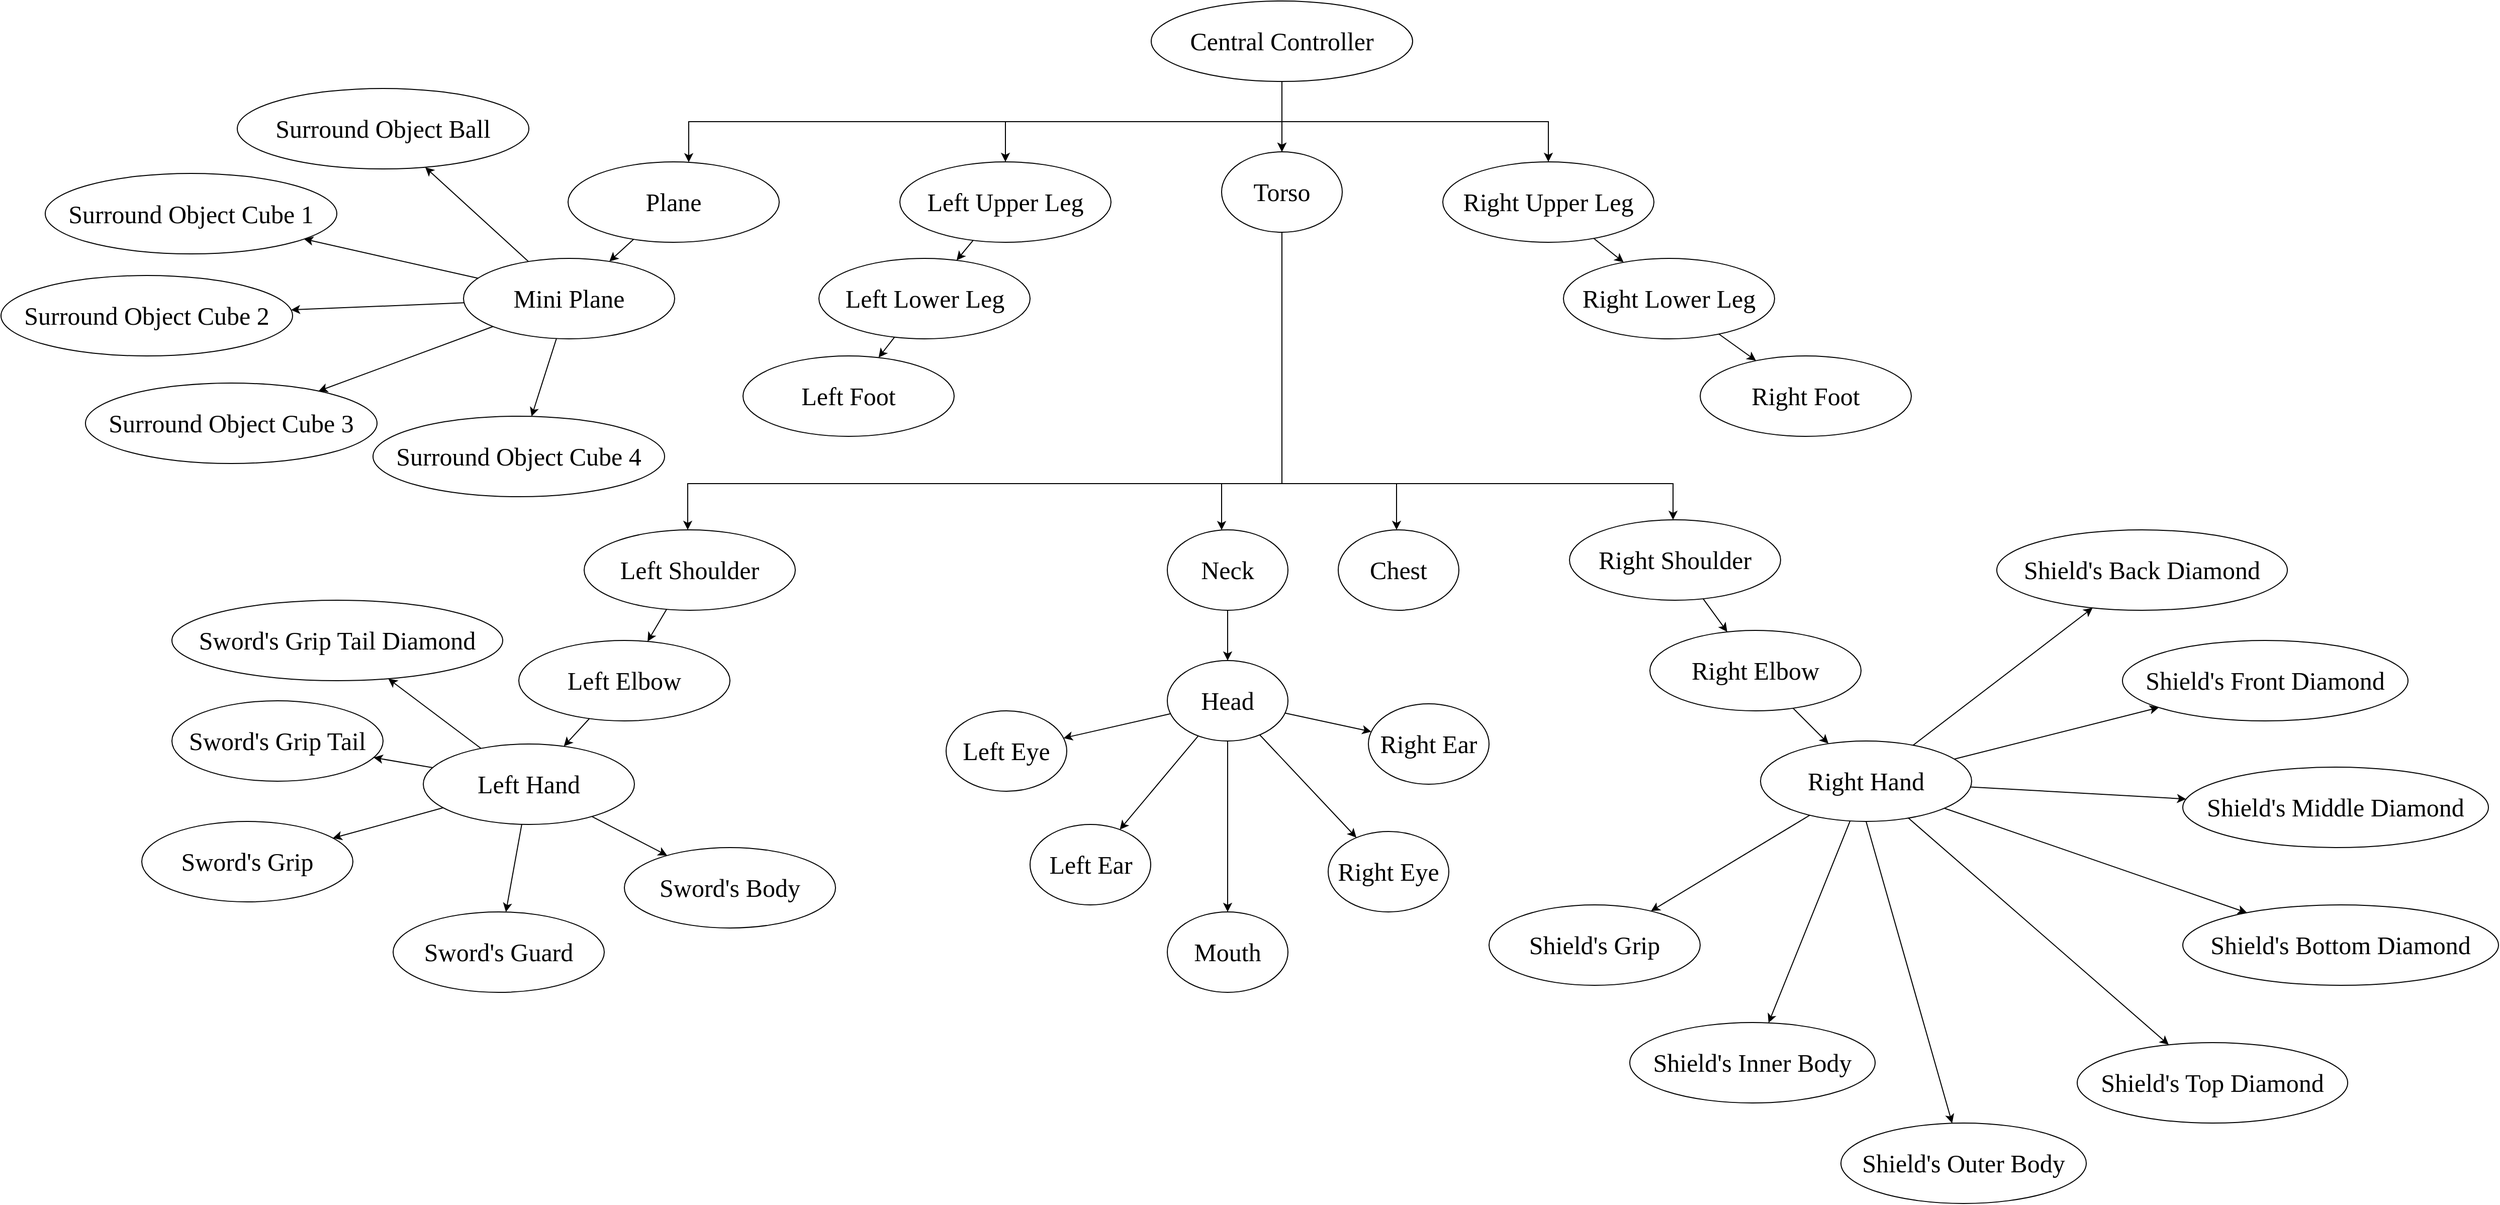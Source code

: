 <mxfile version="10.6.9" type="device"><diagram id="WYP4R3JSsF1U3tNF0-vZ" name="Page-1"><mxGraphModel dx="4065" dy="1918" grid="1" gridSize="10" guides="1" tooltips="1" connect="1" arrows="1" fold="1" page="1" pageScale="1" pageWidth="827" pageHeight="1169" math="0" shadow="0"><root><mxCell id="0"/><mxCell id="1" parent="0"/><mxCell id="yuUdCQp-YqFrzGOvz_IU-26" value="" style="edgeStyle=orthogonalEdgeStyle;rounded=0;orthogonalLoop=1;jettySize=auto;html=1;fontFamily=Times New Roman;fontSize=25;" edge="1" parent="1" source="yuUdCQp-YqFrzGOvz_IU-1" target="yuUdCQp-YqFrzGOvz_IU-6"><mxGeometry relative="1" as="geometry"><mxPoint x="630" y="310" as="targetPoint"/><Array as="points"><mxPoint x="630" y="480"/><mxPoint x="570" y="480"/></Array></mxGeometry></mxCell><mxCell id="yuUdCQp-YqFrzGOvz_IU-1" value="Torso" style="ellipse;whiteSpace=wrap;html=1;fontFamily=Times New Roman;fontSize=25;" vertex="1" parent="1"><mxGeometry x="570" y="150" width="120" height="80" as="geometry"/></mxCell><mxCell id="yuUdCQp-YqFrzGOvz_IU-2" value="Chest" style="ellipse;whiteSpace=wrap;html=1;fontFamily=Times New Roman;fontSize=25;" vertex="1" parent="1"><mxGeometry x="686" y="526" width="120" height="80" as="geometry"/></mxCell><mxCell id="yuUdCQp-YqFrzGOvz_IU-54" value="" style="edgeStyle=orthogonalEdgeStyle;rounded=0;orthogonalLoop=1;jettySize=auto;html=1;fontFamily=Times New Roman;fontSize=25;" edge="1" parent="1" source="yuUdCQp-YqFrzGOvz_IU-5" target="yuUdCQp-YqFrzGOvz_IU-36"><mxGeometry relative="1" as="geometry"><mxPoint x="576" y="816.0" as="targetPoint"/><Array as="points"><mxPoint x="576" y="806"/><mxPoint x="576" y="806"/></Array></mxGeometry></mxCell><mxCell id="yuUdCQp-YqFrzGOvz_IU-5" value="Head" style="ellipse;whiteSpace=wrap;html=1;fontFamily=Times New Roman;fontSize=25;" vertex="1" parent="1"><mxGeometry x="516" y="656" width="120" height="80" as="geometry"/></mxCell><mxCell id="yuUdCQp-YqFrzGOvz_IU-31" value="" style="edgeStyle=orthogonalEdgeStyle;rounded=0;orthogonalLoop=1;jettySize=auto;html=1;fontFamily=Times New Roman;fontSize=25;" edge="1" parent="1" source="yuUdCQp-YqFrzGOvz_IU-6" target="yuUdCQp-YqFrzGOvz_IU-5"><mxGeometry relative="1" as="geometry"/></mxCell><mxCell id="yuUdCQp-YqFrzGOvz_IU-6" value="Neck" style="ellipse;whiteSpace=wrap;html=1;fontFamily=Times New Roman;fontSize=25;" vertex="1" parent="1"><mxGeometry x="516" y="526" width="120" height="80" as="geometry"/></mxCell><mxCell id="yuUdCQp-YqFrzGOvz_IU-9" value="Right Shoulder" style="ellipse;whiteSpace=wrap;html=1;fontFamily=Times New Roman;fontSize=25;" vertex="1" parent="1"><mxGeometry x="916" y="516" width="210" height="80" as="geometry"/></mxCell><mxCell id="yuUdCQp-YqFrzGOvz_IU-12" value="Left Shoulder" style="ellipse;whiteSpace=wrap;html=1;fontFamily=Times New Roman;fontSize=25;" vertex="1" parent="1"><mxGeometry x="-64" y="526" width="210" height="80" as="geometry"/></mxCell><mxCell id="yuUdCQp-YqFrzGOvz_IU-13" value="Right Elbow" style="ellipse;whiteSpace=wrap;html=1;fontFamily=Times New Roman;fontSize=25;" vertex="1" parent="1"><mxGeometry x="996" y="626" width="210" height="80" as="geometry"/></mxCell><mxCell id="yuUdCQp-YqFrzGOvz_IU-14" value="Right Hand" style="ellipse;whiteSpace=wrap;html=1;fontFamily=Times New Roman;fontSize=25;" vertex="1" parent="1"><mxGeometry x="1106" y="736" width="210" height="80" as="geometry"/></mxCell><mxCell id="yuUdCQp-YqFrzGOvz_IU-15" value="Left Elbow" style="ellipse;whiteSpace=wrap;html=1;fontFamily=Times New Roman;fontSize=25;" vertex="1" parent="1"><mxGeometry x="-129" y="636" width="210" height="80" as="geometry"/></mxCell><mxCell id="yuUdCQp-YqFrzGOvz_IU-16" value="Left Hand" style="ellipse;whiteSpace=wrap;html=1;fontFamily=Times New Roman;fontSize=25;" vertex="1" parent="1"><mxGeometry x="-224" y="739" width="210" height="80" as="geometry"/></mxCell><mxCell id="yuUdCQp-YqFrzGOvz_IU-21" value="" style="edgeStyle=orthogonalEdgeStyle;rounded=0;orthogonalLoop=1;jettySize=auto;html=1;fontFamily=Times New Roman;fontSize=25;" edge="1" parent="1" source="yuUdCQp-YqFrzGOvz_IU-17" target="yuUdCQp-YqFrzGOvz_IU-1"><mxGeometry relative="1" as="geometry"/></mxCell><mxCell id="yuUdCQp-YqFrzGOvz_IU-87" value="" style="edgeStyle=orthogonalEdgeStyle;rounded=0;orthogonalLoop=1;jettySize=auto;html=1;fontFamily=Times New Roman;fontSize=25;" edge="1" parent="1" source="yuUdCQp-YqFrzGOvz_IU-17" target="yuUdCQp-YqFrzGOvz_IU-1"><mxGeometry relative="1" as="geometry"/></mxCell><mxCell id="yuUdCQp-YqFrzGOvz_IU-17" value="Central Controller" style="ellipse;whiteSpace=wrap;html=1;fontFamily=Times New Roman;fontSize=25;" vertex="1" parent="1"><mxGeometry x="500" width="260" height="80" as="geometry"/></mxCell><mxCell id="yuUdCQp-YqFrzGOvz_IU-19" value="Right Upper Leg" style="ellipse;whiteSpace=wrap;html=1;fontFamily=Times New Roman;fontSize=25;" vertex="1" parent="1"><mxGeometry x="790" y="160" width="210" height="80" as="geometry"/></mxCell><mxCell id="yuUdCQp-YqFrzGOvz_IU-20" value="Left Upper Leg" style="ellipse;whiteSpace=wrap;html=1;fontFamily=Times New Roman;fontSize=25;" vertex="1" parent="1"><mxGeometry x="250" y="160" width="210" height="80" as="geometry"/></mxCell><mxCell id="yuUdCQp-YqFrzGOvz_IU-22" value="" style="edgeStyle=orthogonalEdgeStyle;rounded=0;orthogonalLoop=1;jettySize=auto;html=1;fontFamily=Times New Roman;fontSize=25;" edge="1" parent="1" source="yuUdCQp-YqFrzGOvz_IU-17" target="yuUdCQp-YqFrzGOvz_IU-19"><mxGeometry relative="1" as="geometry"><mxPoint x="640" y="110" as="sourcePoint"/><mxPoint x="640" y="160" as="targetPoint"/><Array as="points"><mxPoint x="630" y="120"/><mxPoint x="895" y="120"/></Array></mxGeometry></mxCell><mxCell id="yuUdCQp-YqFrzGOvz_IU-24" value="" style="edgeStyle=orthogonalEdgeStyle;rounded=0;orthogonalLoop=1;jettySize=auto;html=1;fontFamily=Times New Roman;fontSize=25;" edge="1" parent="1" source="yuUdCQp-YqFrzGOvz_IU-17" target="yuUdCQp-YqFrzGOvz_IU-20"><mxGeometry relative="1" as="geometry"><mxPoint x="640" y="110" as="sourcePoint"/><mxPoint x="640" y="160" as="targetPoint"/><Array as="points"><mxPoint x="630" y="120"/><mxPoint x="355" y="120"/></Array></mxGeometry></mxCell><mxCell id="yuUdCQp-YqFrzGOvz_IU-27" value="" style="edgeStyle=orthogonalEdgeStyle;rounded=0;orthogonalLoop=1;jettySize=auto;html=1;fontFamily=Times New Roman;fontSize=25;" edge="1" parent="1" source="yuUdCQp-YqFrzGOvz_IU-1" target="yuUdCQp-YqFrzGOvz_IU-2"><mxGeometry relative="1" as="geometry"><mxPoint x="640" y="240" as="sourcePoint"/><mxPoint x="560" y="370" as="targetPoint"/><Array as="points"><mxPoint x="630" y="480"/><mxPoint x="744" y="480"/></Array></mxGeometry></mxCell><mxCell id="yuUdCQp-YqFrzGOvz_IU-28" value="" style="edgeStyle=orthogonalEdgeStyle;rounded=0;orthogonalLoop=1;jettySize=auto;html=1;fontFamily=Times New Roman;fontSize=25;" edge="1" parent="1" source="yuUdCQp-YqFrzGOvz_IU-1" target="yuUdCQp-YqFrzGOvz_IU-9"><mxGeometry relative="1" as="geometry"><mxPoint x="640" y="240" as="sourcePoint"/><mxPoint x="730" y="370" as="targetPoint"/><Array as="points"><mxPoint x="630" y="480"/><mxPoint x="1019" y="480"/></Array></mxGeometry></mxCell><mxCell id="yuUdCQp-YqFrzGOvz_IU-29" value="" style="edgeStyle=orthogonalEdgeStyle;rounded=0;orthogonalLoop=1;jettySize=auto;html=1;fontFamily=Times New Roman;fontSize=25;" edge="1" parent="1" source="yuUdCQp-YqFrzGOvz_IU-1" target="yuUdCQp-YqFrzGOvz_IU-12"><mxGeometry relative="1" as="geometry"><mxPoint x="640" y="240" as="sourcePoint"/><mxPoint x="560" y="370" as="targetPoint"/><Array as="points"><mxPoint x="630" y="480"/><mxPoint x="39" y="480"/></Array></mxGeometry></mxCell><mxCell id="yuUdCQp-YqFrzGOvz_IU-32" value="Left Ear" style="ellipse;whiteSpace=wrap;html=1;fontFamily=Times New Roman;fontSize=25;" vertex="1" parent="1"><mxGeometry x="379.5" y="819" width="120" height="80" as="geometry"/></mxCell><mxCell id="yuUdCQp-YqFrzGOvz_IU-33" value="Right Ear" style="ellipse;whiteSpace=wrap;html=1;fontFamily=Times New Roman;fontSize=25;" vertex="1" parent="1"><mxGeometry x="716" y="699" width="120" height="80" as="geometry"/></mxCell><mxCell id="yuUdCQp-YqFrzGOvz_IU-34" value="Right Eye" style="ellipse;whiteSpace=wrap;html=1;fontFamily=Times New Roman;fontSize=25;" vertex="1" parent="1"><mxGeometry x="676" y="826" width="120" height="80" as="geometry"/></mxCell><mxCell id="yuUdCQp-YqFrzGOvz_IU-35" value="Left Eye" style="ellipse;whiteSpace=wrap;html=1;fontFamily=Times New Roman;fontSize=25;" vertex="1" parent="1"><mxGeometry x="296" y="706" width="120" height="80" as="geometry"/></mxCell><mxCell id="yuUdCQp-YqFrzGOvz_IU-36" value="Mouth" style="ellipse;whiteSpace=wrap;html=1;fontFamily=Times New Roman;fontSize=25;" vertex="1" parent="1"><mxGeometry x="516" y="906" width="120" height="80" as="geometry"/></mxCell><mxCell id="yuUdCQp-YqFrzGOvz_IU-40" value="Sword's Grip" style="ellipse;whiteSpace=wrap;html=1;fontFamily=Times New Roman;fontSize=25;" vertex="1" parent="1"><mxGeometry x="-504" y="816" width="210" height="80" as="geometry"/></mxCell><mxCell id="yuUdCQp-YqFrzGOvz_IU-42" value="Sword's Grip Tail" style="ellipse;whiteSpace=wrap;html=1;fontFamily=Times New Roman;fontSize=25;" vertex="1" parent="1"><mxGeometry x="-474" y="696" width="210" height="80" as="geometry"/></mxCell><mxCell id="yuUdCQp-YqFrzGOvz_IU-43" value="Sword's Guard" style="ellipse;whiteSpace=wrap;html=1;fontFamily=Times New Roman;fontSize=25;" vertex="1" parent="1"><mxGeometry x="-254" y="906" width="210" height="80" as="geometry"/></mxCell><mxCell id="yuUdCQp-YqFrzGOvz_IU-44" value="Sword's Body" style="ellipse;whiteSpace=wrap;html=1;fontFamily=Times New Roman;fontSize=25;" vertex="1" parent="1"><mxGeometry x="-24" y="842" width="210" height="80" as="geometry"/></mxCell><mxCell id="yuUdCQp-YqFrzGOvz_IU-47" value="" style="endArrow=classic;html=1;fontFamily=Times New Roman;fontSize=25;" edge="1" parent="1" source="yuUdCQp-YqFrzGOvz_IU-12" target="yuUdCQp-YqFrzGOvz_IU-15"><mxGeometry width="50" height="50" relative="1" as="geometry"><mxPoint x="-504" y="1076" as="sourcePoint"/><mxPoint x="-454" y="1026" as="targetPoint"/></mxGeometry></mxCell><mxCell id="yuUdCQp-YqFrzGOvz_IU-48" value="" style="endArrow=classic;html=1;fontFamily=Times New Roman;fontSize=25;" edge="1" parent="1" source="yuUdCQp-YqFrzGOvz_IU-15" target="yuUdCQp-YqFrzGOvz_IU-16"><mxGeometry width="50" height="50" relative="1" as="geometry"><mxPoint x="27.906" y="615.021" as="sourcePoint"/><mxPoint x="8.818" y="646.956" as="targetPoint"/></mxGeometry></mxCell><mxCell id="yuUdCQp-YqFrzGOvz_IU-49" value="" style="endArrow=classic;html=1;fontFamily=Times New Roman;fontSize=25;" edge="1" parent="1" source="yuUdCQp-YqFrzGOvz_IU-16" target="yuUdCQp-YqFrzGOvz_IU-44"><mxGeometry width="50" height="50" relative="1" as="geometry"><mxPoint x="-49.176" y="723.689" as="sourcePoint"/><mxPoint x="-74.383" y="751.236" as="targetPoint"/></mxGeometry></mxCell><mxCell id="yuUdCQp-YqFrzGOvz_IU-50" value="" style="endArrow=classic;html=1;fontFamily=Times New Roman;fontSize=25;" edge="1" parent="1" source="yuUdCQp-YqFrzGOvz_IU-16" target="yuUdCQp-YqFrzGOvz_IU-43"><mxGeometry width="50" height="50" relative="1" as="geometry"><mxPoint x="-46.196" y="821.056" as="sourcePoint"/><mxPoint x="28.501" y="859.858" as="targetPoint"/></mxGeometry></mxCell><mxCell id="yuUdCQp-YqFrzGOvz_IU-51" value="" style="endArrow=classic;html=1;fontFamily=Times New Roman;fontSize=25;" edge="1" parent="1" source="yuUdCQp-YqFrzGOvz_IU-16" target="yuUdCQp-YqFrzGOvz_IU-40"><mxGeometry width="50" height="50" relative="1" as="geometry"><mxPoint x="-115.804" y="828.916" as="sourcePoint"/><mxPoint x="-131.776" y="916.095" as="targetPoint"/></mxGeometry></mxCell><mxCell id="yuUdCQp-YqFrzGOvz_IU-52" value="" style="endArrow=classic;html=1;fontFamily=Times New Roman;fontSize=25;" edge="1" parent="1" source="yuUdCQp-YqFrzGOvz_IU-16" target="yuUdCQp-YqFrzGOvz_IU-42"><mxGeometry width="50" height="50" relative="1" as="geometry"><mxPoint x="-194.447" y="812.247" as="sourcePoint"/><mxPoint x="-303.378" y="842.847" as="targetPoint"/></mxGeometry></mxCell><mxCell id="yuUdCQp-YqFrzGOvz_IU-55" value="" style="endArrow=classic;html=1;fontFamily=Times New Roman;fontSize=25;" edge="1" parent="1" source="yuUdCQp-YqFrzGOvz_IU-5" target="yuUdCQp-YqFrzGOvz_IU-35"><mxGeometry width="50" height="50" relative="1" as="geometry"><mxPoint x="-46.196" y="821.056" as="sourcePoint"/><mxPoint x="28.501" y="859.858" as="targetPoint"/></mxGeometry></mxCell><mxCell id="yuUdCQp-YqFrzGOvz_IU-56" value="" style="endArrow=classic;html=1;fontFamily=Times New Roman;fontSize=25;" edge="1" parent="1" source="yuUdCQp-YqFrzGOvz_IU-5" target="yuUdCQp-YqFrzGOvz_IU-32"><mxGeometry width="50" height="50" relative="1" as="geometry"><mxPoint x="529.004" y="718.499" as="sourcePoint"/><mxPoint x="422.791" y="743.093" as="targetPoint"/></mxGeometry></mxCell><mxCell id="yuUdCQp-YqFrzGOvz_IU-57" value="" style="endArrow=classic;html=1;fontFamily=Times New Roman;fontSize=25;" edge="1" parent="1" source="yuUdCQp-YqFrzGOvz_IU-5" target="yuUdCQp-YqFrzGOvz_IU-34"><mxGeometry width="50" height="50" relative="1" as="geometry"><mxPoint x="556.612" y="740.873" as="sourcePoint"/><mxPoint x="478.639" y="834.034" as="targetPoint"/></mxGeometry></mxCell><mxCell id="yuUdCQp-YqFrzGOvz_IU-58" value="" style="endArrow=classic;html=1;fontFamily=Times New Roman;fontSize=25;" edge="1" parent="1" source="yuUdCQp-YqFrzGOvz_IU-5" target="yuUdCQp-YqFrzGOvz_IU-33"><mxGeometry width="50" height="50" relative="1" as="geometry"><mxPoint x="617.784" y="739.927" as="sourcePoint"/><mxPoint x="714.111" y="842.117" as="targetPoint"/></mxGeometry></mxCell><mxCell id="yuUdCQp-YqFrzGOvz_IU-59" value="Shield's Grip" style="ellipse;whiteSpace=wrap;html=1;fontFamily=Times New Roman;fontSize=25;" vertex="1" parent="1"><mxGeometry x="836" y="899" width="210" height="80" as="geometry"/></mxCell><mxCell id="yuUdCQp-YqFrzGOvz_IU-60" value="" style="endArrow=classic;html=1;fontFamily=Times New Roman;fontSize=25;" edge="1" parent="1" source="yuUdCQp-YqFrzGOvz_IU-9" target="yuUdCQp-YqFrzGOvz_IU-13"><mxGeometry width="50" height="50" relative="1" as="geometry"><mxPoint x="643.228" y="718.018" as="sourcePoint"/><mxPoint x="728.878" y="736.76" as="targetPoint"/></mxGeometry></mxCell><mxCell id="yuUdCQp-YqFrzGOvz_IU-61" value="" style="endArrow=classic;html=1;fontFamily=Times New Roman;fontSize=25;" edge="1" parent="1" source="yuUdCQp-YqFrzGOvz_IU-13" target="yuUdCQp-YqFrzGOvz_IU-14"><mxGeometry width="50" height="50" relative="1" as="geometry"><mxPoint x="1058.774" y="604.575" as="sourcePoint"/><mxPoint x="1082.965" y="637.452" as="targetPoint"/></mxGeometry></mxCell><mxCell id="yuUdCQp-YqFrzGOvz_IU-62" value="Shield's Inner Body" style="ellipse;whiteSpace=wrap;html=1;fontFamily=Times New Roman;fontSize=25;" vertex="1" parent="1"><mxGeometry x="976" y="1016" width="244" height="80" as="geometry"/></mxCell><mxCell id="yuUdCQp-YqFrzGOvz_IU-63" value="Shield's Outer Body" style="ellipse;whiteSpace=wrap;html=1;fontFamily=Times New Roman;fontSize=25;" vertex="1" parent="1"><mxGeometry x="1186" y="1116" width="244" height="80" as="geometry"/></mxCell><mxCell id="yuUdCQp-YqFrzGOvz_IU-64" value="Shield's Top Diamond" style="ellipse;whiteSpace=wrap;html=1;fontFamily=Times New Roman;fontSize=25;" vertex="1" parent="1"><mxGeometry x="1421" y="1036" width="269" height="80" as="geometry"/></mxCell><mxCell id="yuUdCQp-YqFrzGOvz_IU-65" value="Shield's Middle Diamond" style="ellipse;whiteSpace=wrap;html=1;fontFamily=Times New Roman;fontSize=25;" vertex="1" parent="1"><mxGeometry x="1526" y="762" width="304" height="80" as="geometry"/></mxCell><mxCell id="yuUdCQp-YqFrzGOvz_IU-66" value="Shield's Bottom Diamond" style="ellipse;whiteSpace=wrap;html=1;fontFamily=Times New Roman;fontSize=25;" vertex="1" parent="1"><mxGeometry x="1526" y="899" width="314" height="80" as="geometry"/></mxCell><mxCell id="yuUdCQp-YqFrzGOvz_IU-67" value="Shield's Front Diamond" style="ellipse;whiteSpace=wrap;html=1;fontFamily=Times New Roman;fontSize=25;" vertex="1" parent="1"><mxGeometry x="1466" y="636" width="284" height="80" as="geometry"/></mxCell><mxCell id="yuUdCQp-YqFrzGOvz_IU-68" value="Shield's Back Diamond" style="ellipse;whiteSpace=wrap;html=1;fontFamily=Times New Roman;fontSize=25;" vertex="1" parent="1"><mxGeometry x="1341" y="526" width="289" height="80" as="geometry"/></mxCell><mxCell id="yuUdCQp-YqFrzGOvz_IU-69" value="Left Lower Leg" style="ellipse;whiteSpace=wrap;html=1;fontFamily=Times New Roman;fontSize=25;" vertex="1" parent="1"><mxGeometry x="169.5" y="256" width="210" height="80" as="geometry"/></mxCell><mxCell id="yuUdCQp-YqFrzGOvz_IU-70" value="Left Foot" style="ellipse;whiteSpace=wrap;html=1;fontFamily=Times New Roman;fontSize=25;" vertex="1" parent="1"><mxGeometry x="94" y="353" width="210" height="80" as="geometry"/></mxCell><mxCell id="yuUdCQp-YqFrzGOvz_IU-71" value="Right Lower Leg" style="ellipse;whiteSpace=wrap;html=1;fontFamily=Times New Roman;fontSize=25;" vertex="1" parent="1"><mxGeometry x="910" y="256" width="210" height="80" as="geometry"/></mxCell><mxCell id="yuUdCQp-YqFrzGOvz_IU-72" value="Right Foot" style="ellipse;whiteSpace=wrap;html=1;fontFamily=Times New Roman;fontSize=25;" vertex="1" parent="1"><mxGeometry x="1046" y="353" width="210" height="80" as="geometry"/></mxCell><mxCell id="yuUdCQp-YqFrzGOvz_IU-73" value="" style="endArrow=classic;html=1;fontFamily=Times New Roman;fontSize=25;" edge="1" parent="1" source="yuUdCQp-YqFrzGOvz_IU-20" target="yuUdCQp-YqFrzGOvz_IU-69"><mxGeometry width="50" height="50" relative="1" as="geometry"><mxPoint x="27.906" y="1133.021" as="sourcePoint"/><mxPoint x="8.818" y="1164.956" as="targetPoint"/></mxGeometry></mxCell><mxCell id="yuUdCQp-YqFrzGOvz_IU-74" value="" style="endArrow=classic;html=1;fontFamily=Times New Roman;fontSize=25;" edge="1" parent="1" source="yuUdCQp-YqFrzGOvz_IU-69" target="yuUdCQp-YqFrzGOvz_IU-70"><mxGeometry width="50" height="50" relative="1" as="geometry"><mxPoint x="337.226" y="248.575" as="sourcePoint"/><mxPoint x="312.535" y="281.452" as="targetPoint"/></mxGeometry></mxCell><mxCell id="yuUdCQp-YqFrzGOvz_IU-75" value="" style="endArrow=classic;html=1;fontFamily=Times New Roman;fontSize=25;" edge="1" parent="1" source="yuUdCQp-YqFrzGOvz_IU-19" target="yuUdCQp-YqFrzGOvz_IU-71"><mxGeometry width="50" height="50" relative="1" as="geometry"><mxPoint x="37.906" y="1143.021" as="sourcePoint"/><mxPoint x="18.818" y="1174.956" as="targetPoint"/></mxGeometry></mxCell><mxCell id="yuUdCQp-YqFrzGOvz_IU-76" value="" style="endArrow=classic;html=1;fontFamily=Times New Roman;fontSize=25;" edge="1" parent="1" source="yuUdCQp-YqFrzGOvz_IU-71" target="yuUdCQp-YqFrzGOvz_IU-72"><mxGeometry width="50" height="50" relative="1" as="geometry"><mxPoint x="950.679" y="246.016" as="sourcePoint"/><mxPoint x="979.747" y="269.906" as="targetPoint"/></mxGeometry></mxCell><mxCell id="yuUdCQp-YqFrzGOvz_IU-77" value="" style="endArrow=classic;html=1;fontFamily=Times New Roman;fontSize=25;" edge="1" parent="1" source="yuUdCQp-YqFrzGOvz_IU-14" target="yuUdCQp-YqFrzGOvz_IU-59"><mxGeometry width="50" height="50" relative="1" as="geometry"><mxPoint x="617.819" y="739.912" as="sourcePoint"/><mxPoint x="714.111" y="842.117" as="targetPoint"/></mxGeometry></mxCell><mxCell id="yuUdCQp-YqFrzGOvz_IU-78" value="" style="endArrow=classic;html=1;fontFamily=Times New Roman;fontSize=25;" edge="1" parent="1" source="yuUdCQp-YqFrzGOvz_IU-14" target="yuUdCQp-YqFrzGOvz_IU-62"><mxGeometry width="50" height="50" relative="1" as="geometry"><mxPoint x="1164.823" y="819.794" as="sourcePoint"/><mxPoint x="1007.363" y="915.251" as="targetPoint"/></mxGeometry></mxCell><mxCell id="yuUdCQp-YqFrzGOvz_IU-79" value="" style="endArrow=classic;html=1;fontFamily=Times New Roman;fontSize=25;exitX=0.5;exitY=1;exitDx=0;exitDy=0;" edge="1" parent="1" source="yuUdCQp-YqFrzGOvz_IU-14" target="yuUdCQp-YqFrzGOvz_IU-63"><mxGeometry width="50" height="50" relative="1" as="geometry"><mxPoint x="1202.675" y="825.386" as="sourcePoint"/><mxPoint x="1109.288" y="1026.611" as="targetPoint"/></mxGeometry></mxCell><mxCell id="yuUdCQp-YqFrzGOvz_IU-80" value="" style="endArrow=classic;html=1;fontFamily=Times New Roman;fontSize=25;" edge="1" parent="1" source="yuUdCQp-YqFrzGOvz_IU-14" target="yuUdCQp-YqFrzGOvz_IU-64"><mxGeometry width="50" height="50" relative="1" as="geometry"><mxPoint x="1221.667" y="825.333" as="sourcePoint"/><mxPoint x="1291.82" y="1126.153" as="targetPoint"/></mxGeometry></mxCell><mxCell id="yuUdCQp-YqFrzGOvz_IU-81" value="" style="endArrow=classic;html=1;fontFamily=Times New Roman;fontSize=25;" edge="1" parent="1" source="yuUdCQp-YqFrzGOvz_IU-14" target="yuUdCQp-YqFrzGOvz_IU-66"><mxGeometry width="50" height="50" relative="1" as="geometry"><mxPoint x="1260.027" y="823.134" as="sourcePoint"/><mxPoint x="1497.004" y="1048.861" as="targetPoint"/></mxGeometry></mxCell><mxCell id="yuUdCQp-YqFrzGOvz_IU-82" value="" style="endArrow=classic;html=1;fontFamily=Times New Roman;fontSize=25;" edge="1" parent="1" source="yuUdCQp-YqFrzGOvz_IU-14" target="yuUdCQp-YqFrzGOvz_IU-65"><mxGeometry width="50" height="50" relative="1" as="geometry"><mxPoint x="1296.404" y="813.836" as="sourcePoint"/><mxPoint x="1578.905" y="918.836" as="targetPoint"/></mxGeometry></mxCell><mxCell id="yuUdCQp-YqFrzGOvz_IU-83" value="" style="endArrow=classic;html=1;fontFamily=Times New Roman;fontSize=25;" edge="1" parent="1" source="yuUdCQp-YqFrzGOvz_IU-14" target="yuUdCQp-YqFrzGOvz_IU-67"><mxGeometry width="50" height="50" relative="1" as="geometry"><mxPoint x="1324.808" y="792.01" as="sourcePoint"/><mxPoint x="1537.925" y="805.007" as="targetPoint"/></mxGeometry></mxCell><mxCell id="yuUdCQp-YqFrzGOvz_IU-84" value="" style="endArrow=classic;html=1;fontFamily=Times New Roman;fontSize=25;" edge="1" parent="1" source="yuUdCQp-YqFrzGOvz_IU-14" target="yuUdCQp-YqFrzGOvz_IU-68"><mxGeometry width="50" height="50" relative="1" as="geometry"><mxPoint x="1300" y="770" as="sourcePoint"/><mxPoint x="1504.454" y="711.407" as="targetPoint"/></mxGeometry></mxCell><mxCell id="yuUdCQp-YqFrzGOvz_IU-85" value="Plane" style="ellipse;whiteSpace=wrap;html=1;fontFamily=Times New Roman;fontSize=25;" vertex="1" parent="1"><mxGeometry x="-80" y="160" width="210" height="80" as="geometry"/></mxCell><mxCell id="yuUdCQp-YqFrzGOvz_IU-86" value="" style="edgeStyle=orthogonalEdgeStyle;rounded=0;orthogonalLoop=1;jettySize=auto;html=1;fontFamily=Times New Roman;fontSize=25;" edge="1" parent="1" source="yuUdCQp-YqFrzGOvz_IU-17" target="yuUdCQp-YqFrzGOvz_IU-85"><mxGeometry relative="1" as="geometry"><mxPoint x="640" y="90" as="sourcePoint"/><mxPoint x="365" y="170" as="targetPoint"/><Array as="points"><mxPoint x="630" y="120"/><mxPoint x="40" y="120"/></Array></mxGeometry></mxCell><mxCell id="yuUdCQp-YqFrzGOvz_IU-88" value="Mini Plane" style="ellipse;whiteSpace=wrap;html=1;fontFamily=Times New Roman;fontSize=25;" vertex="1" parent="1"><mxGeometry x="-184" y="256" width="210" height="80" as="geometry"/></mxCell><mxCell id="yuUdCQp-YqFrzGOvz_IU-89" value="Surround Object Ball" style="ellipse;whiteSpace=wrap;html=1;fontFamily=Times New Roman;fontSize=25;" vertex="1" parent="1"><mxGeometry x="-409" y="87" width="290" height="80" as="geometry"/></mxCell><mxCell id="yuUdCQp-YqFrzGOvz_IU-90" value="Surround Object Cube 4" style="ellipse;whiteSpace=wrap;html=1;fontFamily=Times New Roman;fontSize=25;" vertex="1" parent="1"><mxGeometry x="-274" y="413" width="290" height="80" as="geometry"/></mxCell><mxCell id="yuUdCQp-YqFrzGOvz_IU-91" value="" style="endArrow=classic;html=1;fontFamily=Times New Roman;fontSize=25;" edge="1" parent="1" source="yuUdCQp-YqFrzGOvz_IU-85" target="yuUdCQp-YqFrzGOvz_IU-88"><mxGeometry width="50" height="50" relative="1" as="geometry"><mxPoint x="332.654" y="248.055" as="sourcePoint"/><mxPoint x="316.357" y="267.885" as="targetPoint"/></mxGeometry></mxCell><mxCell id="yuUdCQp-YqFrzGOvz_IU-92" value="Surround Object Cube 3" style="ellipse;whiteSpace=wrap;html=1;fontFamily=Times New Roman;fontSize=25;" vertex="1" parent="1"><mxGeometry x="-560" y="380" width="290" height="80" as="geometry"/></mxCell><mxCell id="yuUdCQp-YqFrzGOvz_IU-93" value="Surround Object Cube 2" style="ellipse;whiteSpace=wrap;html=1;fontFamily=Times New Roman;fontSize=25;" vertex="1" parent="1"><mxGeometry x="-644" y="273" width="290" height="80" as="geometry"/></mxCell><mxCell id="yuUdCQp-YqFrzGOvz_IU-94" value="Surround Object Cube 1" style="ellipse;whiteSpace=wrap;html=1;fontFamily=Times New Roman;fontSize=25;" vertex="1" parent="1"><mxGeometry x="-600" y="171.5" width="290" height="80" as="geometry"/></mxCell><mxCell id="yuUdCQp-YqFrzGOvz_IU-95" value="" style="endArrow=classic;html=1;fontFamily=Times New Roman;fontSize=25;" edge="1" parent="1" source="yuUdCQp-YqFrzGOvz_IU-88" target="yuUdCQp-YqFrzGOvz_IU-90"><mxGeometry width="50" height="50" relative="1" as="geometry"><mxPoint x="-4.734" y="247.025" as="sourcePoint"/><mxPoint x="-29.219" y="268.982" as="targetPoint"/></mxGeometry></mxCell><mxCell id="yuUdCQp-YqFrzGOvz_IU-96" value="" style="endArrow=classic;html=1;fontFamily=Times New Roman;fontSize=25;" edge="1" parent="1" source="yuUdCQp-YqFrzGOvz_IU-88" target="yuUdCQp-YqFrzGOvz_IU-92"><mxGeometry width="50" height="50" relative="1" as="geometry"><mxPoint x="-81.591" y="345.711" as="sourcePoint"/><mxPoint x="-106.206" y="423.156" as="targetPoint"/></mxGeometry></mxCell><mxCell id="yuUdCQp-YqFrzGOvz_IU-97" value="" style="endArrow=classic;html=1;fontFamily=Times New Roman;fontSize=25;" edge="1" parent="1" source="yuUdCQp-YqFrzGOvz_IU-88" target="yuUdCQp-YqFrzGOvz_IU-93"><mxGeometry width="50" height="50" relative="1" as="geometry"><mxPoint x="-144.537" y="333.784" as="sourcePoint"/><mxPoint x="-317.718" y="398.058" as="targetPoint"/></mxGeometry></mxCell><mxCell id="yuUdCQp-YqFrzGOvz_IU-98" value="" style="endArrow=classic;html=1;fontFamily=Times New Roman;fontSize=25;" edge="1" parent="1" source="yuUdCQp-YqFrzGOvz_IU-88" target="yuUdCQp-YqFrzGOvz_IU-94"><mxGeometry width="50" height="50" relative="1" as="geometry"><mxPoint x="-173.384" y="310.327" as="sourcePoint"/><mxPoint x="-345.316" y="317.624" as="targetPoint"/></mxGeometry></mxCell><mxCell id="yuUdCQp-YqFrzGOvz_IU-99" value="" style="endArrow=classic;html=1;fontFamily=Times New Roman;fontSize=25;" edge="1" parent="1" source="yuUdCQp-YqFrzGOvz_IU-88" target="yuUdCQp-YqFrzGOvz_IU-89"><mxGeometry width="50" height="50" relative="1" as="geometry"><mxPoint x="-159.634" y="285.804" as="sourcePoint"/><mxPoint x="-332.503" y="246.737" as="targetPoint"/></mxGeometry></mxCell><mxCell id="yuUdCQp-YqFrzGOvz_IU-100" value="Sword's Grip Tail Diamond" style="ellipse;whiteSpace=wrap;html=1;fontFamily=Times New Roman;fontSize=25;" vertex="1" parent="1"><mxGeometry x="-474" y="596" width="329" height="80" as="geometry"/></mxCell><mxCell id="yuUdCQp-YqFrzGOvz_IU-101" value="" style="endArrow=classic;html=1;fontFamily=Times New Roman;fontSize=25;" edge="1" parent="1" source="yuUdCQp-YqFrzGOvz_IU-16" target="yuUdCQp-YqFrzGOvz_IU-100"><mxGeometry width="50" height="50" relative="1" as="geometry"><mxPoint x="-205.449" y="773.189" as="sourcePoint"/><mxPoint x="-263.114" y="762.301" as="targetPoint"/></mxGeometry></mxCell></root></mxGraphModel></diagram></mxfile>